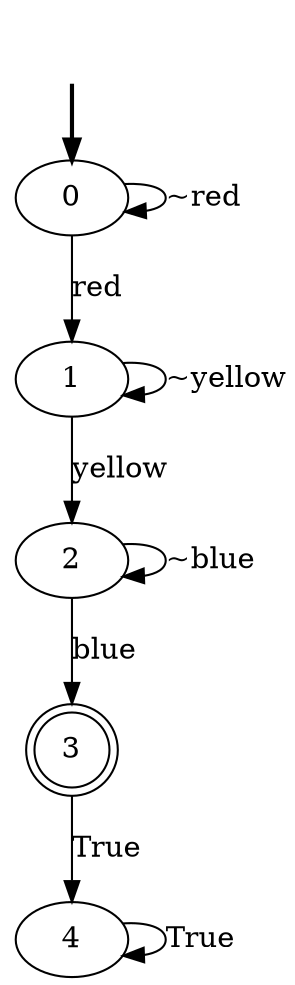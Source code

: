 digraph {
	fake [style=invisible]
	0 [root=true]
	1
	2
	3 [shape=doublecircle]
	4
	fake -> 0 [style=bold]
	3 -> 4 [label=True]
	0 -> 1 [label=red]
	2 -> 2 [label="~blue"]
	4 -> 4 [label=True]
	2 -> 3 [label=blue]
	1 -> 2 [label=yellow]
	1 -> 1 [label="~yellow"]
	0 -> 0 [label="~red"]
}
